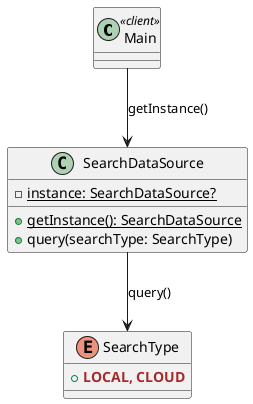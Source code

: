 @startuml
class Main <<client>>
class SearchDataSource {
    {static} {field} -instance: SearchDataSource?
    {static} {method} +getInstance(): SearchDataSource
    {method} +query(searchType: SearchType)
}
enum SearchType {
    +<b><color: brown>LOCAL, CLOUD
}
Main --> SearchDataSource : getInstance()
SearchDataSource --> SearchType : query()
@enduml